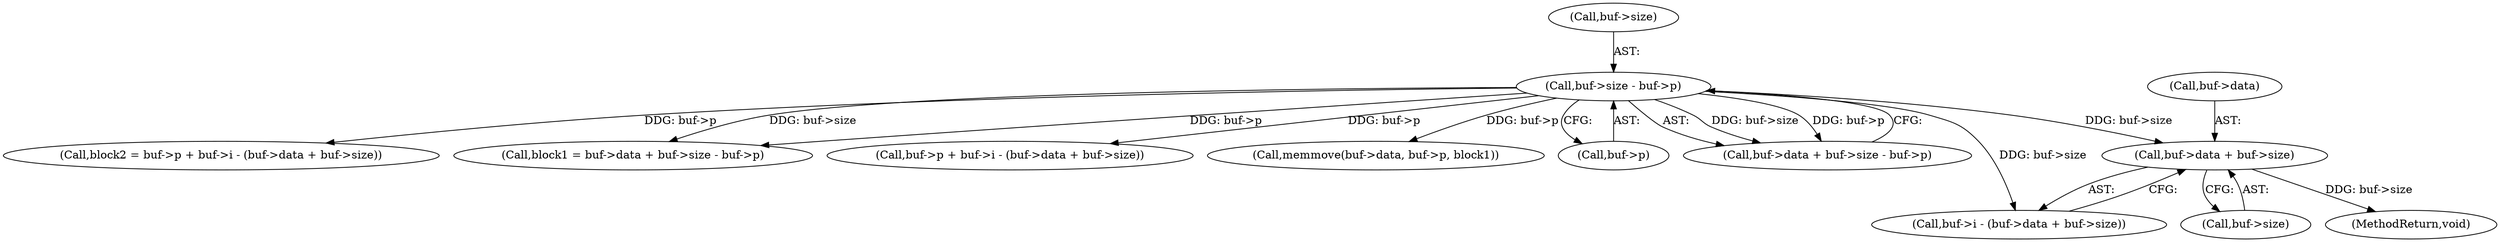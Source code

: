 digraph "1_haproxy_7ec765568883b2d4e5a2796adbeb492a22ec9bd4@pointer" {
"1000160" [label="(Call,buf->data + buf->size)"];
"1000143" [label="(Call,buf->size - buf->p)"];
"1000161" [label="(Call,buf->data)"];
"1000150" [label="(Call,block2 = buf->p + buf->i - (buf->data + buf->size))"];
"1000137" [label="(Call,block1 = buf->data + buf->size - buf->p)"];
"1000143" [label="(Call,buf->size - buf->p)"];
"1000152" [label="(Call,buf->p + buf->i - (buf->data + buf->size))"];
"1000175" [label="(Call,memmove(buf->data, buf->p, block1))"];
"1000160" [label="(Call,buf->data + buf->size)"];
"1000147" [label="(Call,buf->p)"];
"1000200" [label="(MethodReturn,void)"];
"1000139" [label="(Call,buf->data + buf->size - buf->p)"];
"1000156" [label="(Call,buf->i - (buf->data + buf->size))"];
"1000144" [label="(Call,buf->size)"];
"1000164" [label="(Call,buf->size)"];
"1000160" -> "1000156"  [label="AST: "];
"1000160" -> "1000164"  [label="CFG: "];
"1000161" -> "1000160"  [label="AST: "];
"1000164" -> "1000160"  [label="AST: "];
"1000156" -> "1000160"  [label="CFG: "];
"1000160" -> "1000200"  [label="DDG: buf->size"];
"1000143" -> "1000160"  [label="DDG: buf->size"];
"1000143" -> "1000139"  [label="AST: "];
"1000143" -> "1000147"  [label="CFG: "];
"1000144" -> "1000143"  [label="AST: "];
"1000147" -> "1000143"  [label="AST: "];
"1000139" -> "1000143"  [label="CFG: "];
"1000143" -> "1000137"  [label="DDG: buf->size"];
"1000143" -> "1000137"  [label="DDG: buf->p"];
"1000143" -> "1000139"  [label="DDG: buf->size"];
"1000143" -> "1000139"  [label="DDG: buf->p"];
"1000143" -> "1000150"  [label="DDG: buf->p"];
"1000143" -> "1000152"  [label="DDG: buf->p"];
"1000143" -> "1000156"  [label="DDG: buf->size"];
"1000143" -> "1000175"  [label="DDG: buf->p"];
}
